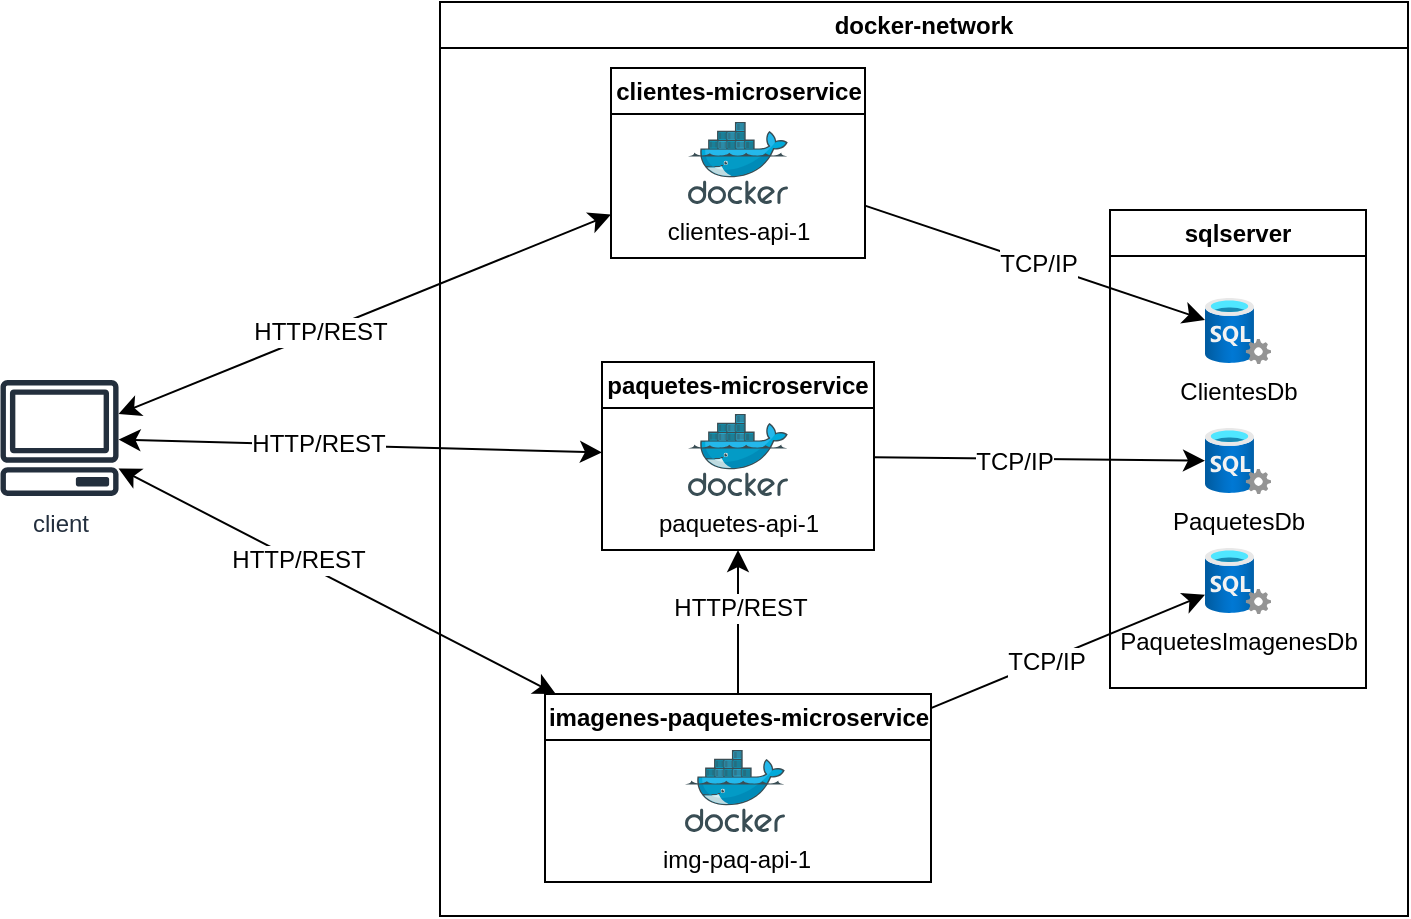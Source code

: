 <mxfile version="27.1.6">
  <diagram name="Página-1" id="KIykR4SoNyDxX0Fitn3e">
    <mxGraphModel dx="1588" dy="1091" grid="0" gridSize="10" guides="1" tooltips="1" connect="1" arrows="1" fold="1" page="0" pageScale="1" pageWidth="827" pageHeight="1169" math="0" shadow="0">
      <root>
        <mxCell id="0" />
        <mxCell id="1" parent="0" />
        <mxCell id="GaOMr9KMU__DFX2v0V4_-27" value="docker-network" style="swimlane;whiteSpace=wrap;html=1;" vertex="1" parent="1">
          <mxGeometry x="112" y="-195" width="484" height="457" as="geometry">
            <mxRectangle x="200" y="1" width="147" height="26" as="alternateBounds" />
          </mxGeometry>
        </mxCell>
        <mxCell id="GaOMr9KMU__DFX2v0V4_-25" value="imagenes-paquetes-microservice" style="swimlane;whiteSpace=wrap;html=1;" vertex="1" parent="GaOMr9KMU__DFX2v0V4_-27">
          <mxGeometry x="52.5" y="346" width="193" height="94" as="geometry">
            <mxRectangle x="200" y="1" width="147" height="26" as="alternateBounds" />
          </mxGeometry>
        </mxCell>
        <mxCell id="GaOMr9KMU__DFX2v0V4_-26" value="img-paq-api-1" style="image;sketch=0;aspect=fixed;html=1;points=[];align=center;fontSize=12;image=img/lib/mscae/Docker.svg;" vertex="1" parent="GaOMr9KMU__DFX2v0V4_-25">
          <mxGeometry x="70" y="28" width="50" height="41" as="geometry" />
        </mxCell>
        <mxCell id="GaOMr9KMU__DFX2v0V4_-23" value="paquetes-microservice" style="swimlane;whiteSpace=wrap;html=1;" vertex="1" parent="GaOMr9KMU__DFX2v0V4_-27">
          <mxGeometry x="81" y="180" width="136" height="94" as="geometry">
            <mxRectangle x="200" y="1" width="147" height="26" as="alternateBounds" />
          </mxGeometry>
        </mxCell>
        <mxCell id="GaOMr9KMU__DFX2v0V4_-24" value="paquetes-api-1" style="image;sketch=0;aspect=fixed;html=1;points=[];align=center;fontSize=12;image=img/lib/mscae/Docker.svg;" vertex="1" parent="GaOMr9KMU__DFX2v0V4_-23">
          <mxGeometry x="43" y="26" width="50" height="41" as="geometry" />
        </mxCell>
        <mxCell id="GaOMr9KMU__DFX2v0V4_-29" value="" style="endArrow=classic;html=1;rounded=0;fontSize=12;startSize=8;endSize=8;curved=1;" edge="1" parent="GaOMr9KMU__DFX2v0V4_-27" source="GaOMr9KMU__DFX2v0V4_-25" target="GaOMr9KMU__DFX2v0V4_-23">
          <mxGeometry width="50" height="50" relative="1" as="geometry">
            <mxPoint x="429" y="297" as="sourcePoint" />
            <mxPoint x="64" y="219" as="targetPoint" />
          </mxGeometry>
        </mxCell>
        <mxCell id="GaOMr9KMU__DFX2v0V4_-30" value="HTTP/REST" style="edgeLabel;html=1;align=center;verticalAlign=middle;resizable=0;points=[];fontSize=12;" vertex="1" connectable="0" parent="GaOMr9KMU__DFX2v0V4_-29">
          <mxGeometry x="0.211" y="-1" relative="1" as="geometry">
            <mxPoint as="offset" />
          </mxGeometry>
        </mxCell>
        <mxCell id="GaOMr9KMU__DFX2v0V4_-1" value="clientes-microservice" style="swimlane;whiteSpace=wrap;html=1;" vertex="1" parent="GaOMr9KMU__DFX2v0V4_-27">
          <mxGeometry x="85.5" y="33" width="127" height="95" as="geometry">
            <mxRectangle x="200" y="1" width="147" height="26" as="alternateBounds" />
          </mxGeometry>
        </mxCell>
        <mxCell id="GaOMr9KMU__DFX2v0V4_-22" value="clientes-api-1" style="image;sketch=0;aspect=fixed;html=1;points=[];align=center;fontSize=12;image=img/lib/mscae/Docker.svg;" vertex="1" parent="GaOMr9KMU__DFX2v0V4_-1">
          <mxGeometry x="38.5" y="27" width="50" height="41" as="geometry" />
        </mxCell>
        <mxCell id="GaOMr9KMU__DFX2v0V4_-31" value="sqlserver" style="swimlane;whiteSpace=wrap;html=1;" vertex="1" parent="GaOMr9KMU__DFX2v0V4_-27">
          <mxGeometry x="335" y="104" width="128" height="239" as="geometry">
            <mxRectangle x="200" y="1" width="147" height="26" as="alternateBounds" />
          </mxGeometry>
        </mxCell>
        <mxCell id="GaOMr9KMU__DFX2v0V4_-34" value="ClientesDb" style="image;aspect=fixed;html=1;points=[];align=center;fontSize=12;image=img/lib/azure2/databases/SQL_Server.svg;" vertex="1" parent="GaOMr9KMU__DFX2v0V4_-31">
          <mxGeometry x="47.5" y="44" width="33" height="33" as="geometry" />
        </mxCell>
        <mxCell id="GaOMr9KMU__DFX2v0V4_-35" value="PaquetesDb" style="image;aspect=fixed;html=1;points=[];align=center;fontSize=12;image=img/lib/azure2/databases/SQL_Server.svg;" vertex="1" parent="GaOMr9KMU__DFX2v0V4_-31">
          <mxGeometry x="47.5" y="109" width="33" height="33" as="geometry" />
        </mxCell>
        <mxCell id="GaOMr9KMU__DFX2v0V4_-36" value="PaquetesImagenesDb" style="image;aspect=fixed;html=1;points=[];align=center;fontSize=12;image=img/lib/azure2/databases/SQL_Server.svg;" vertex="1" parent="GaOMr9KMU__DFX2v0V4_-31">
          <mxGeometry x="47.5" y="169" width="33" height="33" as="geometry" />
        </mxCell>
        <mxCell id="GaOMr9KMU__DFX2v0V4_-37" value="" style="endArrow=classic;html=1;rounded=0;fontSize=12;startSize=8;endSize=8;curved=1;" edge="1" parent="GaOMr9KMU__DFX2v0V4_-27" source="GaOMr9KMU__DFX2v0V4_-1" target="GaOMr9KMU__DFX2v0V4_-34">
          <mxGeometry width="50" height="50" relative="1" as="geometry">
            <mxPoint x="209" y="270" as="sourcePoint" />
            <mxPoint x="256" y="148" as="targetPoint" />
          </mxGeometry>
        </mxCell>
        <mxCell id="GaOMr9KMU__DFX2v0V4_-40" value="TCP/IP" style="edgeLabel;html=1;align=center;verticalAlign=middle;resizable=0;points=[];fontSize=12;" vertex="1" connectable="0" parent="GaOMr9KMU__DFX2v0V4_-37">
          <mxGeometry x="0.01" relative="1" as="geometry">
            <mxPoint as="offset" />
          </mxGeometry>
        </mxCell>
        <mxCell id="GaOMr9KMU__DFX2v0V4_-38" value="" style="endArrow=classic;html=1;rounded=0;fontSize=12;startSize=8;endSize=8;curved=1;" edge="1" parent="GaOMr9KMU__DFX2v0V4_-27" source="GaOMr9KMU__DFX2v0V4_-23" target="GaOMr9KMU__DFX2v0V4_-35">
          <mxGeometry width="50" height="50" relative="1" as="geometry">
            <mxPoint x="209" y="270" as="sourcePoint" />
            <mxPoint x="309" y="242" as="targetPoint" />
          </mxGeometry>
        </mxCell>
        <mxCell id="GaOMr9KMU__DFX2v0V4_-41" value="TCP/IP" style="edgeLabel;html=1;align=center;verticalAlign=middle;resizable=0;points=[];fontSize=12;" vertex="1" connectable="0" parent="GaOMr9KMU__DFX2v0V4_-38">
          <mxGeometry x="-0.163" y="-1" relative="1" as="geometry">
            <mxPoint as="offset" />
          </mxGeometry>
        </mxCell>
        <mxCell id="GaOMr9KMU__DFX2v0V4_-39" value="" style="endArrow=classic;html=1;rounded=0;fontSize=12;startSize=8;endSize=8;curved=1;" edge="1" parent="GaOMr9KMU__DFX2v0V4_-27" source="GaOMr9KMU__DFX2v0V4_-25" target="GaOMr9KMU__DFX2v0V4_-36">
          <mxGeometry width="50" height="50" relative="1" as="geometry">
            <mxPoint x="209" y="270" as="sourcePoint" />
            <mxPoint x="259" y="220" as="targetPoint" />
          </mxGeometry>
        </mxCell>
        <mxCell id="GaOMr9KMU__DFX2v0V4_-42" value="TCP/IP" style="edgeLabel;html=1;align=center;verticalAlign=middle;resizable=0;points=[];fontSize=12;" vertex="1" connectable="0" parent="GaOMr9KMU__DFX2v0V4_-39">
          <mxGeometry x="-0.166" relative="1" as="geometry">
            <mxPoint as="offset" />
          </mxGeometry>
        </mxCell>
        <mxCell id="GaOMr9KMU__DFX2v0V4_-43" value="client" style="sketch=0;outlineConnect=0;fontColor=#232F3E;gradientColor=none;fillColor=#232F3D;strokeColor=none;dashed=0;verticalLabelPosition=bottom;verticalAlign=top;align=center;html=1;fontSize=12;fontStyle=0;aspect=fixed;pointerEvents=1;shape=mxgraph.aws4.client;" vertex="1" parent="1">
          <mxGeometry x="-108" y="-6" width="59.53" height="58" as="geometry" />
        </mxCell>
        <mxCell id="GaOMr9KMU__DFX2v0V4_-44" value="" style="endArrow=classic;startArrow=classic;html=1;rounded=0;fontSize=12;startSize=8;endSize=8;curved=1;" edge="1" parent="1" source="GaOMr9KMU__DFX2v0V4_-43" target="GaOMr9KMU__DFX2v0V4_-1">
          <mxGeometry width="50" height="50" relative="1" as="geometry">
            <mxPoint x="173" y="49" as="sourcePoint" />
            <mxPoint x="223" y="-1" as="targetPoint" />
          </mxGeometry>
        </mxCell>
        <mxCell id="GaOMr9KMU__DFX2v0V4_-45" value="HTTP/REST" style="edgeLabel;html=1;align=center;verticalAlign=middle;resizable=0;points=[];fontSize=12;" vertex="1" connectable="0" parent="GaOMr9KMU__DFX2v0V4_-44">
          <mxGeometry x="-0.182" y="1" relative="1" as="geometry">
            <mxPoint as="offset" />
          </mxGeometry>
        </mxCell>
        <mxCell id="GaOMr9KMU__DFX2v0V4_-46" value="" style="endArrow=classic;startArrow=classic;html=1;rounded=0;fontSize=12;startSize=8;endSize=8;curved=1;" edge="1" parent="1" source="GaOMr9KMU__DFX2v0V4_-43" target="GaOMr9KMU__DFX2v0V4_-23">
          <mxGeometry width="50" height="50" relative="1" as="geometry">
            <mxPoint x="-4" y="190" as="sourcePoint" />
            <mxPoint x="332" y="78" as="targetPoint" />
          </mxGeometry>
        </mxCell>
        <mxCell id="GaOMr9KMU__DFX2v0V4_-47" value="HTTP/REST" style="edgeLabel;html=1;align=center;verticalAlign=middle;resizable=0;points=[];fontSize=12;" vertex="1" connectable="0" parent="GaOMr9KMU__DFX2v0V4_-46">
          <mxGeometry x="-0.182" y="1" relative="1" as="geometry">
            <mxPoint as="offset" />
          </mxGeometry>
        </mxCell>
        <mxCell id="GaOMr9KMU__DFX2v0V4_-48" value="" style="endArrow=classic;startArrow=classic;html=1;rounded=0;fontSize=12;startSize=8;endSize=8;curved=1;" edge="1" parent="1" source="GaOMr9KMU__DFX2v0V4_-43" target="GaOMr9KMU__DFX2v0V4_-25">
          <mxGeometry width="50" height="50" relative="1" as="geometry">
            <mxPoint x="31" y="212" as="sourcePoint" />
            <mxPoint x="367" y="100" as="targetPoint" />
          </mxGeometry>
        </mxCell>
        <mxCell id="GaOMr9KMU__DFX2v0V4_-49" value="HTTP/REST" style="edgeLabel;html=1;align=center;verticalAlign=middle;resizable=0;points=[];fontSize=12;" vertex="1" connectable="0" parent="GaOMr9KMU__DFX2v0V4_-48">
          <mxGeometry x="-0.182" y="1" relative="1" as="geometry">
            <mxPoint as="offset" />
          </mxGeometry>
        </mxCell>
      </root>
    </mxGraphModel>
  </diagram>
</mxfile>
